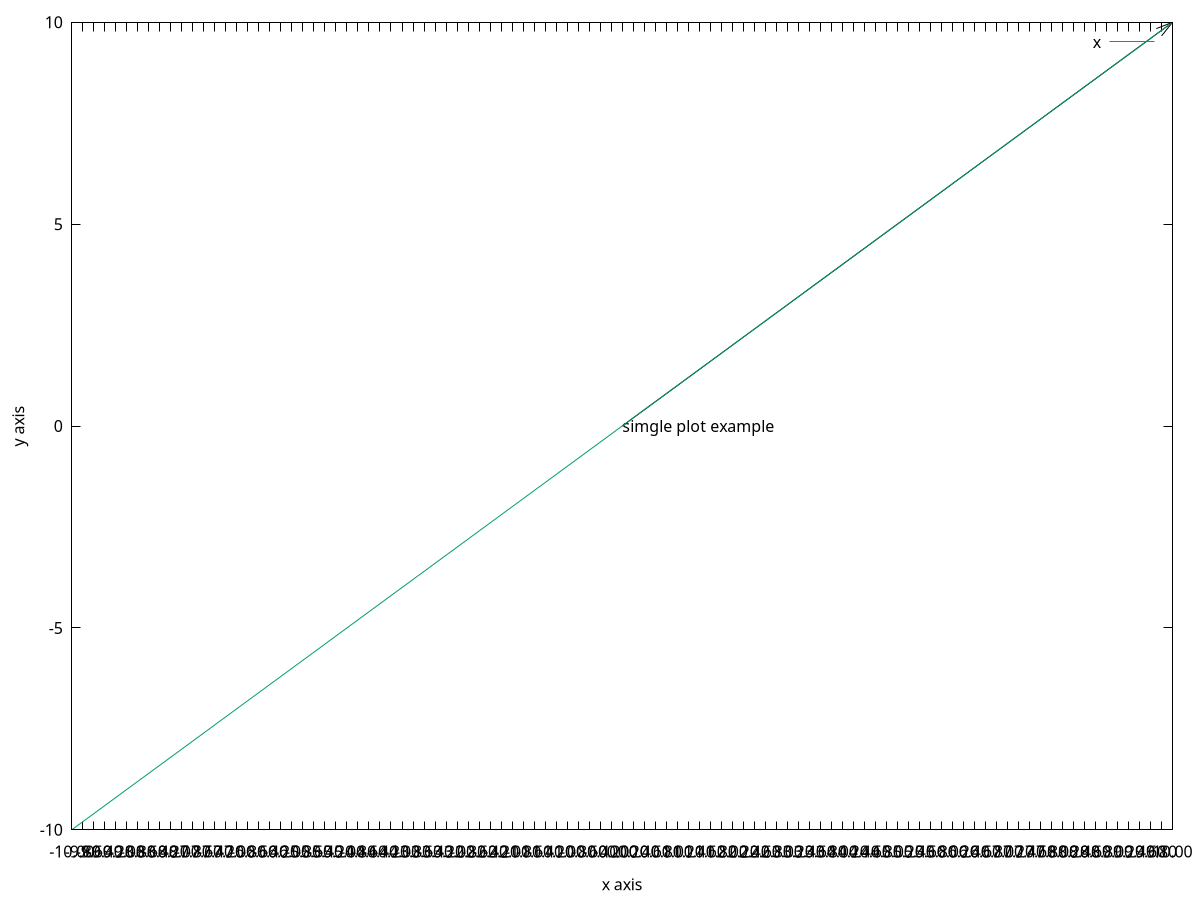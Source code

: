 set term png
set output "demo1.png"
set xlabel "x axis"
set format x "%03.2f"
set xtics 0.2
set mxtics 0.05
set ylabel "y axis"
set label 100 "simgle plot example" at graph 0.5, graph 0.5
set arrow 100 from graph 0.5, graph 0.5 to graph 1, graph 1
plot \
"data.dat" using 1:2 t 'data' pt 1,\
x
set nolabel 100
set noarrow 100
